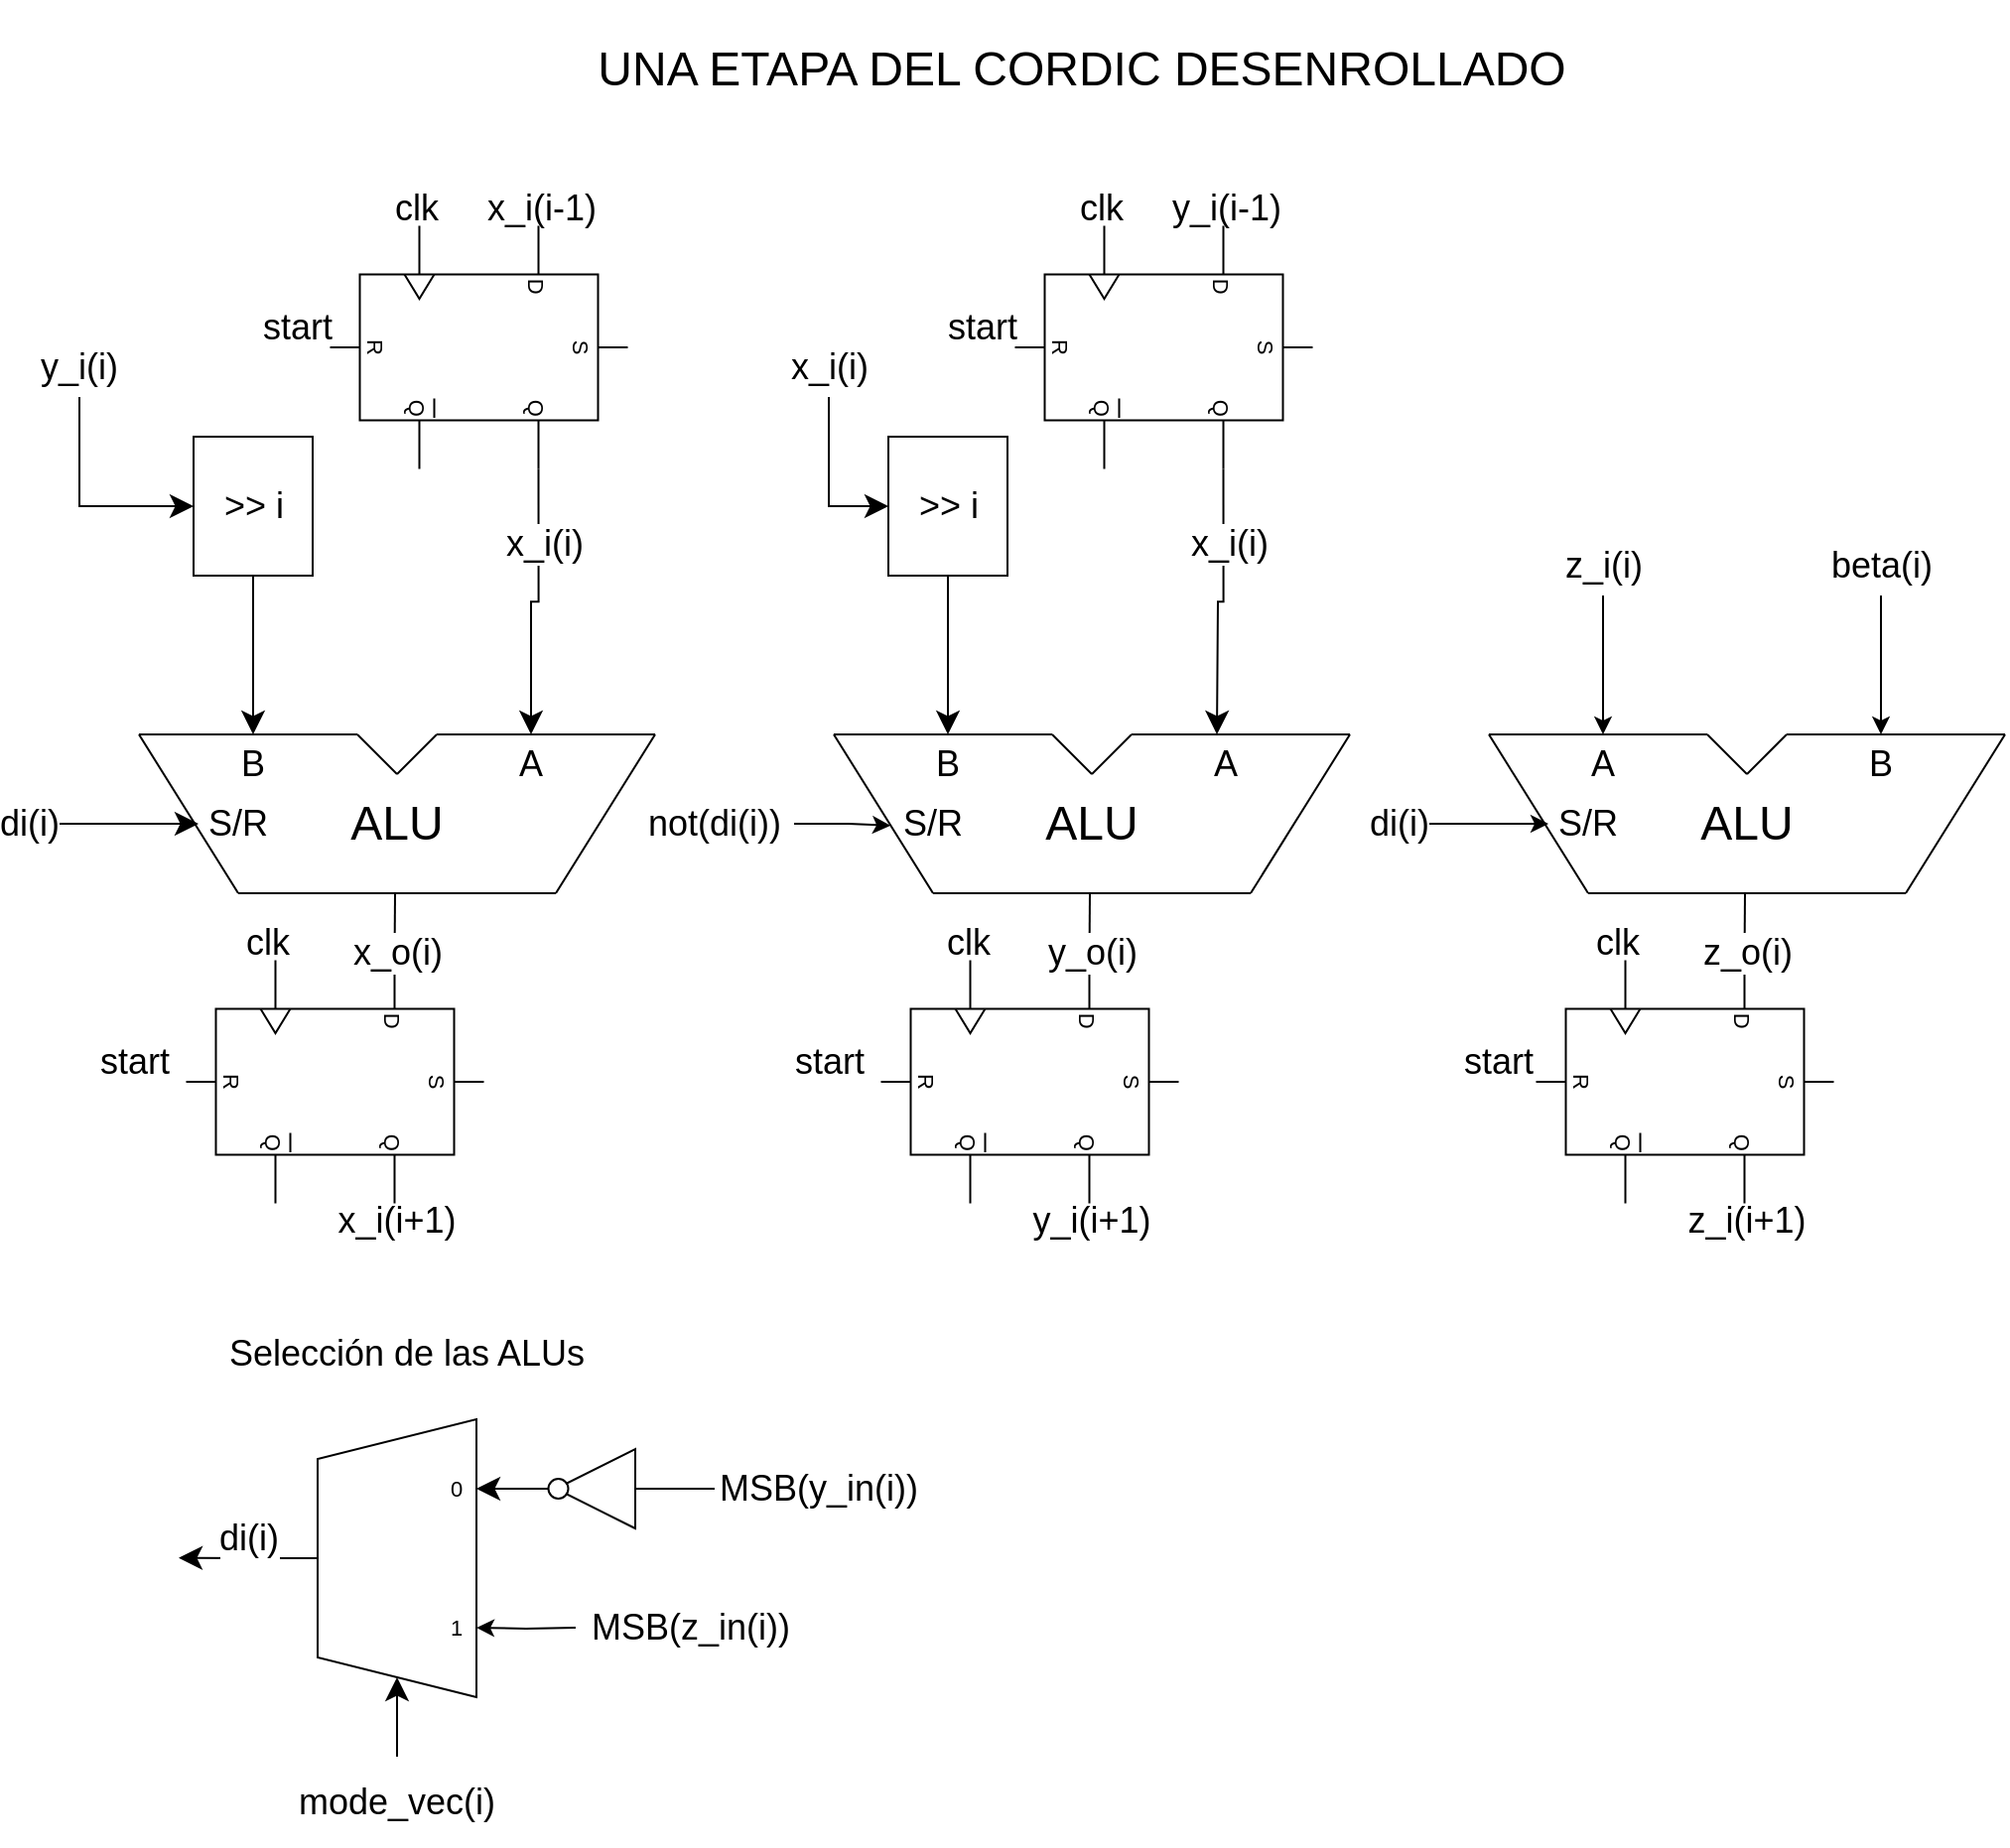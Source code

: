 <mxfile version="22.1.11" type="device">
  <diagram name="Página-1" id="2hGsJtzXLK10R9dMyT22">
    <mxGraphModel dx="486" dy="236" grid="1" gridSize="10" guides="1" tooltips="1" connect="1" arrows="1" fold="1" page="1" pageScale="1" pageWidth="1169" pageHeight="1654" math="0" shadow="0">
      <root>
        <mxCell id="0" />
        <mxCell id="1" parent="0" />
        <mxCell id="RBlF5-BPAXgfIc-jL91Y-1" value="" style="endArrow=none;html=1;rounded=0;labelBackgroundColor=default;strokeColor=default;align=center;verticalAlign=middle;fontFamily=Helvetica;fontSize=11;fontColor=default;endSize=10;shape=connector;" edge="1" parent="1">
          <mxGeometry width="50" height="50" relative="1" as="geometry">
            <mxPoint x="500" y="610" as="sourcePoint" />
            <mxPoint x="660" y="610" as="targetPoint" />
            <Array as="points">
              <mxPoint x="580" y="610" />
            </Array>
          </mxGeometry>
        </mxCell>
        <mxCell id="RBlF5-BPAXgfIc-jL91Y-2" value="" style="endArrow=none;html=1;rounded=0;labelBackgroundColor=default;strokeColor=default;align=center;verticalAlign=middle;fontFamily=Helvetica;fontSize=11;fontColor=default;endSize=10;shape=connector;" edge="1" parent="1">
          <mxGeometry width="50" height="50" relative="1" as="geometry">
            <mxPoint x="660" y="610" as="sourcePoint" />
            <mxPoint x="710" y="530" as="targetPoint" />
          </mxGeometry>
        </mxCell>
        <mxCell id="RBlF5-BPAXgfIc-jL91Y-3" value="" style="endArrow=none;html=1;rounded=0;labelBackgroundColor=default;strokeColor=default;align=center;verticalAlign=middle;fontFamily=Helvetica;fontSize=11;fontColor=default;endSize=10;shape=connector;" edge="1" parent="1">
          <mxGeometry width="50" height="50" relative="1" as="geometry">
            <mxPoint x="500" y="610" as="sourcePoint" />
            <mxPoint x="450" y="530" as="targetPoint" />
          </mxGeometry>
        </mxCell>
        <mxCell id="RBlF5-BPAXgfIc-jL91Y-4" value="" style="endArrow=none;html=1;rounded=0;labelBackgroundColor=default;strokeColor=default;align=center;verticalAlign=middle;fontFamily=Helvetica;fontSize=11;fontColor=default;endSize=10;shape=connector;" edge="1" parent="1">
          <mxGeometry width="50" height="50" relative="1" as="geometry">
            <mxPoint x="450" y="530" as="sourcePoint" />
            <mxPoint x="560" y="530" as="targetPoint" />
          </mxGeometry>
        </mxCell>
        <mxCell id="RBlF5-BPAXgfIc-jL91Y-5" value="" style="endArrow=none;html=1;rounded=0;labelBackgroundColor=default;strokeColor=default;align=center;verticalAlign=middle;fontFamily=Helvetica;fontSize=11;fontColor=default;endSize=10;shape=connector;" edge="1" parent="1">
          <mxGeometry width="50" height="50" relative="1" as="geometry">
            <mxPoint x="600" y="530" as="sourcePoint" />
            <mxPoint x="710" y="530" as="targetPoint" />
          </mxGeometry>
        </mxCell>
        <mxCell id="RBlF5-BPAXgfIc-jL91Y-6" value="" style="endArrow=none;html=1;rounded=0;labelBackgroundColor=default;strokeColor=default;align=center;verticalAlign=middle;fontFamily=Helvetica;fontSize=11;fontColor=default;endSize=10;shape=connector;" edge="1" parent="1">
          <mxGeometry width="50" height="50" relative="1" as="geometry">
            <mxPoint x="580" y="550" as="sourcePoint" />
            <mxPoint x="600" y="530" as="targetPoint" />
          </mxGeometry>
        </mxCell>
        <mxCell id="RBlF5-BPAXgfIc-jL91Y-7" value="" style="endArrow=none;html=1;rounded=0;labelBackgroundColor=default;strokeColor=default;align=center;verticalAlign=middle;fontFamily=Helvetica;fontSize=11;fontColor=default;endSize=10;shape=connector;" edge="1" parent="1">
          <mxGeometry width="50" height="50" relative="1" as="geometry">
            <mxPoint x="560" y="530" as="sourcePoint" />
            <mxPoint x="580" y="550" as="targetPoint" />
          </mxGeometry>
        </mxCell>
        <mxCell id="RBlF5-BPAXgfIc-jL91Y-8" value="&lt;font style=&quot;font-size: 18px;&quot;&gt;B&lt;/font&gt;" style="text;html=1;strokeColor=none;fillColor=none;align=center;verticalAlign=middle;whiteSpace=wrap;rounded=0;fontSize=11;fontFamily=Helvetica;fontColor=default;" vertex="1" parent="1">
          <mxGeometry x="495" y="530" width="25" height="30" as="geometry" />
        </mxCell>
        <mxCell id="RBlF5-BPAXgfIc-jL91Y-9" value="&lt;font style=&quot;font-size: 18px;&quot;&gt;A&lt;/font&gt;" style="text;html=1;strokeColor=none;fillColor=none;align=center;verticalAlign=middle;whiteSpace=wrap;rounded=0;fontSize=11;fontFamily=Helvetica;fontColor=default;" vertex="1" parent="1">
          <mxGeometry x="635" y="530" width="25" height="30" as="geometry" />
        </mxCell>
        <mxCell id="RBlF5-BPAXgfIc-jL91Y-10" value="&lt;font style=&quot;font-size: 24px;&quot;&gt;ALU&lt;/font&gt;" style="text;html=1;strokeColor=none;fillColor=none;align=center;verticalAlign=middle;whiteSpace=wrap;rounded=0;fontSize=11;fontFamily=Helvetica;fontColor=default;" vertex="1" parent="1">
          <mxGeometry x="550" y="560" width="60" height="30" as="geometry" />
        </mxCell>
        <mxCell id="RBlF5-BPAXgfIc-jL91Y-11" value="&lt;font style=&quot;font-size: 18px;&quot;&gt;S/R&lt;/font&gt;" style="text;html=1;strokeColor=none;fillColor=none;align=center;verticalAlign=middle;whiteSpace=wrap;rounded=0;fontSize=11;fontFamily=Helvetica;fontColor=default;" vertex="1" parent="1">
          <mxGeometry x="485" y="560" width="30" height="30" as="geometry" />
        </mxCell>
        <mxCell id="RBlF5-BPAXgfIc-jL91Y-12" value="" style="endArrow=none;html=1;rounded=0;labelBackgroundColor=default;strokeColor=default;align=center;verticalAlign=middle;fontFamily=Helvetica;fontSize=11;fontColor=default;endSize=10;shape=connector;" edge="1" parent="1">
          <mxGeometry width="50" height="50" relative="1" as="geometry">
            <mxPoint x="150" y="610" as="sourcePoint" />
            <mxPoint x="310" y="610" as="targetPoint" />
            <Array as="points">
              <mxPoint x="230" y="610" />
            </Array>
          </mxGeometry>
        </mxCell>
        <mxCell id="RBlF5-BPAXgfIc-jL91Y-13" value="" style="endArrow=none;html=1;rounded=0;labelBackgroundColor=default;strokeColor=default;align=center;verticalAlign=middle;fontFamily=Helvetica;fontSize=11;fontColor=default;endSize=10;shape=connector;" edge="1" parent="1">
          <mxGeometry width="50" height="50" relative="1" as="geometry">
            <mxPoint x="310" y="610" as="sourcePoint" />
            <mxPoint x="360" y="530" as="targetPoint" />
          </mxGeometry>
        </mxCell>
        <mxCell id="RBlF5-BPAXgfIc-jL91Y-14" value="" style="endArrow=none;html=1;rounded=0;labelBackgroundColor=default;strokeColor=default;align=center;verticalAlign=middle;fontFamily=Helvetica;fontSize=11;fontColor=default;endSize=10;shape=connector;" edge="1" parent="1">
          <mxGeometry width="50" height="50" relative="1" as="geometry">
            <mxPoint x="150" y="610" as="sourcePoint" />
            <mxPoint x="100" y="530" as="targetPoint" />
          </mxGeometry>
        </mxCell>
        <mxCell id="RBlF5-BPAXgfIc-jL91Y-15" value="" style="endArrow=none;html=1;rounded=0;labelBackgroundColor=default;strokeColor=default;align=center;verticalAlign=middle;fontFamily=Helvetica;fontSize=11;fontColor=default;endSize=10;shape=connector;" edge="1" parent="1">
          <mxGeometry width="50" height="50" relative="1" as="geometry">
            <mxPoint x="100" y="530" as="sourcePoint" />
            <mxPoint x="210" y="530" as="targetPoint" />
          </mxGeometry>
        </mxCell>
        <mxCell id="RBlF5-BPAXgfIc-jL91Y-16" value="" style="endArrow=none;html=1;rounded=0;labelBackgroundColor=default;strokeColor=default;align=center;verticalAlign=middle;fontFamily=Helvetica;fontSize=11;fontColor=default;endSize=10;shape=connector;" edge="1" parent="1">
          <mxGeometry width="50" height="50" relative="1" as="geometry">
            <mxPoint x="250" y="530" as="sourcePoint" />
            <mxPoint x="360" y="530" as="targetPoint" />
          </mxGeometry>
        </mxCell>
        <mxCell id="RBlF5-BPAXgfIc-jL91Y-17" value="" style="endArrow=none;html=1;rounded=0;labelBackgroundColor=default;strokeColor=default;align=center;verticalAlign=middle;fontFamily=Helvetica;fontSize=11;fontColor=default;endSize=10;shape=connector;" edge="1" parent="1">
          <mxGeometry width="50" height="50" relative="1" as="geometry">
            <mxPoint x="230" y="550" as="sourcePoint" />
            <mxPoint x="250" y="530" as="targetPoint" />
          </mxGeometry>
        </mxCell>
        <mxCell id="RBlF5-BPAXgfIc-jL91Y-18" value="" style="endArrow=none;html=1;rounded=0;labelBackgroundColor=default;strokeColor=default;align=center;verticalAlign=middle;fontFamily=Helvetica;fontSize=11;fontColor=default;endSize=10;shape=connector;" edge="1" parent="1">
          <mxGeometry width="50" height="50" relative="1" as="geometry">
            <mxPoint x="210" y="530" as="sourcePoint" />
            <mxPoint x="230" y="550" as="targetPoint" />
          </mxGeometry>
        </mxCell>
        <mxCell id="RBlF5-BPAXgfIc-jL91Y-19" value="&lt;font style=&quot;font-size: 18px;&quot;&gt;B&lt;/font&gt;" style="text;html=1;strokeColor=none;fillColor=none;align=center;verticalAlign=middle;whiteSpace=wrap;rounded=0;fontSize=11;fontFamily=Helvetica;fontColor=default;" vertex="1" parent="1">
          <mxGeometry x="145" y="530" width="25" height="30" as="geometry" />
        </mxCell>
        <mxCell id="RBlF5-BPAXgfIc-jL91Y-20" value="&lt;font style=&quot;font-size: 18px;&quot;&gt;A&lt;/font&gt;" style="text;html=1;strokeColor=none;fillColor=none;align=center;verticalAlign=middle;whiteSpace=wrap;rounded=0;fontSize=11;fontFamily=Helvetica;fontColor=default;" vertex="1" parent="1">
          <mxGeometry x="285" y="530" width="25" height="30" as="geometry" />
        </mxCell>
        <mxCell id="RBlF5-BPAXgfIc-jL91Y-21" value="&lt;font style=&quot;font-size: 24px;&quot;&gt;ALU&lt;/font&gt;" style="text;html=1;strokeColor=none;fillColor=none;align=center;verticalAlign=middle;whiteSpace=wrap;rounded=0;fontSize=11;fontFamily=Helvetica;fontColor=default;" vertex="1" parent="1">
          <mxGeometry x="200" y="560" width="60" height="30" as="geometry" />
        </mxCell>
        <mxCell id="RBlF5-BPAXgfIc-jL91Y-22" value="&lt;font style=&quot;font-size: 18px;&quot;&gt;S/R&lt;/font&gt;" style="text;html=1;strokeColor=none;fillColor=none;align=center;verticalAlign=middle;whiteSpace=wrap;rounded=0;fontSize=11;fontFamily=Helvetica;fontColor=default;" vertex="1" parent="1">
          <mxGeometry x="135" y="560" width="30" height="30" as="geometry" />
        </mxCell>
        <mxCell id="RBlF5-BPAXgfIc-jL91Y-23" value="" style="endArrow=none;html=1;rounded=0;labelBackgroundColor=default;strokeColor=default;align=center;verticalAlign=middle;fontFamily=Helvetica;fontSize=11;fontColor=default;endSize=10;shape=connector;" edge="1" parent="1">
          <mxGeometry width="50" height="50" relative="1" as="geometry">
            <mxPoint x="830" y="610" as="sourcePoint" />
            <mxPoint x="990" y="610" as="targetPoint" />
            <Array as="points">
              <mxPoint x="910" y="610" />
            </Array>
          </mxGeometry>
        </mxCell>
        <mxCell id="RBlF5-BPAXgfIc-jL91Y-24" value="" style="endArrow=none;html=1;rounded=0;labelBackgroundColor=default;strokeColor=default;align=center;verticalAlign=middle;fontFamily=Helvetica;fontSize=11;fontColor=default;endSize=10;shape=connector;" edge="1" parent="1">
          <mxGeometry width="50" height="50" relative="1" as="geometry">
            <mxPoint x="990" y="610" as="sourcePoint" />
            <mxPoint x="1040" y="530" as="targetPoint" />
          </mxGeometry>
        </mxCell>
        <mxCell id="RBlF5-BPAXgfIc-jL91Y-25" value="" style="endArrow=none;html=1;rounded=0;labelBackgroundColor=default;strokeColor=default;align=center;verticalAlign=middle;fontFamily=Helvetica;fontSize=11;fontColor=default;endSize=10;shape=connector;" edge="1" parent="1">
          <mxGeometry width="50" height="50" relative="1" as="geometry">
            <mxPoint x="830" y="610" as="sourcePoint" />
            <mxPoint x="780" y="530" as="targetPoint" />
          </mxGeometry>
        </mxCell>
        <mxCell id="RBlF5-BPAXgfIc-jL91Y-26" value="" style="endArrow=none;html=1;rounded=0;labelBackgroundColor=default;strokeColor=default;align=center;verticalAlign=middle;fontFamily=Helvetica;fontSize=11;fontColor=default;endSize=10;shape=connector;" edge="1" parent="1">
          <mxGeometry width="50" height="50" relative="1" as="geometry">
            <mxPoint x="780" y="530" as="sourcePoint" />
            <mxPoint x="890" y="530" as="targetPoint" />
          </mxGeometry>
        </mxCell>
        <mxCell id="RBlF5-BPAXgfIc-jL91Y-27" value="" style="endArrow=none;html=1;rounded=0;labelBackgroundColor=default;strokeColor=default;align=center;verticalAlign=middle;fontFamily=Helvetica;fontSize=11;fontColor=default;endSize=10;shape=connector;" edge="1" parent="1">
          <mxGeometry width="50" height="50" relative="1" as="geometry">
            <mxPoint x="930" y="530" as="sourcePoint" />
            <mxPoint x="1040" y="530" as="targetPoint" />
          </mxGeometry>
        </mxCell>
        <mxCell id="RBlF5-BPAXgfIc-jL91Y-28" value="" style="endArrow=none;html=1;rounded=0;labelBackgroundColor=default;strokeColor=default;align=center;verticalAlign=middle;fontFamily=Helvetica;fontSize=11;fontColor=default;endSize=10;shape=connector;" edge="1" parent="1">
          <mxGeometry width="50" height="50" relative="1" as="geometry">
            <mxPoint x="910" y="550" as="sourcePoint" />
            <mxPoint x="930" y="530" as="targetPoint" />
          </mxGeometry>
        </mxCell>
        <mxCell id="RBlF5-BPAXgfIc-jL91Y-29" value="" style="endArrow=none;html=1;rounded=0;labelBackgroundColor=default;strokeColor=default;align=center;verticalAlign=middle;fontFamily=Helvetica;fontSize=11;fontColor=default;endSize=10;shape=connector;" edge="1" parent="1">
          <mxGeometry width="50" height="50" relative="1" as="geometry">
            <mxPoint x="890" y="530" as="sourcePoint" />
            <mxPoint x="910" y="550" as="targetPoint" />
          </mxGeometry>
        </mxCell>
        <mxCell id="RBlF5-BPAXgfIc-jL91Y-30" value="&lt;font style=&quot;font-size: 18px;&quot;&gt;A&lt;/font&gt;" style="text;html=1;strokeColor=none;fillColor=none;align=center;verticalAlign=middle;whiteSpace=wrap;rounded=0;fontSize=11;fontFamily=Helvetica;fontColor=default;" vertex="1" parent="1">
          <mxGeometry x="825" y="530" width="25" height="30" as="geometry" />
        </mxCell>
        <mxCell id="RBlF5-BPAXgfIc-jL91Y-31" value="&lt;font style=&quot;font-size: 18px;&quot;&gt;B&lt;/font&gt;" style="text;html=1;strokeColor=none;fillColor=none;align=center;verticalAlign=middle;whiteSpace=wrap;rounded=0;fontSize=11;fontFamily=Helvetica;fontColor=default;" vertex="1" parent="1">
          <mxGeometry x="965" y="530" width="25" height="30" as="geometry" />
        </mxCell>
        <mxCell id="RBlF5-BPAXgfIc-jL91Y-32" value="&lt;font style=&quot;font-size: 24px;&quot;&gt;ALU&lt;/font&gt;" style="text;html=1;strokeColor=none;fillColor=none;align=center;verticalAlign=middle;whiteSpace=wrap;rounded=0;fontSize=11;fontFamily=Helvetica;fontColor=default;" vertex="1" parent="1">
          <mxGeometry x="880" y="560" width="60" height="30" as="geometry" />
        </mxCell>
        <mxCell id="RBlF5-BPAXgfIc-jL91Y-33" value="&lt;font style=&quot;font-size: 18px;&quot;&gt;S/R&lt;/font&gt;" style="text;html=1;strokeColor=none;fillColor=none;align=center;verticalAlign=middle;whiteSpace=wrap;rounded=0;fontSize=11;fontFamily=Helvetica;fontColor=default;" vertex="1" parent="1">
          <mxGeometry x="815" y="560" width="30" height="30" as="geometry" />
        </mxCell>
        <mxCell id="RBlF5-BPAXgfIc-jL91Y-42" style="edgeStyle=orthogonalEdgeStyle;shape=connector;rounded=0;orthogonalLoop=1;jettySize=auto;html=1;entryX=0.5;entryY=0;entryDx=0;entryDy=0;labelBackgroundColor=default;strokeColor=default;strokeWidth=1;align=center;verticalAlign=middle;fontFamily=Helvetica;fontSize=11;fontColor=default;endArrow=classic;endFill=1;endSize=9;exitX=1;exitY=0.3;exitDx=0;exitDy=0;exitPerimeter=0;" edge="1" parent="1" source="RBlF5-BPAXgfIc-jL91Y-90" target="RBlF5-BPAXgfIc-jL91Y-20">
          <mxGeometry relative="1" as="geometry">
            <mxPoint x="297.5" y="460" as="sourcePoint" />
          </mxGeometry>
        </mxCell>
        <mxCell id="RBlF5-BPAXgfIc-jL91Y-93" value="&lt;font style=&quot;font-size: 18px;&quot;&gt;x_i(i)&lt;/font&gt;" style="edgeLabel;html=1;align=center;verticalAlign=middle;resizable=0;points=[];" vertex="1" connectable="0" parent="RBlF5-BPAXgfIc-jL91Y-42">
          <mxGeometry x="-0.447" y="2" relative="1" as="geometry">
            <mxPoint as="offset" />
          </mxGeometry>
        </mxCell>
        <mxCell id="RBlF5-BPAXgfIc-jL91Y-46" style="edgeStyle=orthogonalEdgeStyle;shape=connector;rounded=0;orthogonalLoop=1;jettySize=auto;html=1;entryX=0.5;entryY=0;entryDx=0;entryDy=0;labelBackgroundColor=default;strokeColor=default;strokeWidth=1;align=center;verticalAlign=middle;fontFamily=Helvetica;fontSize=11;fontColor=default;endArrow=classic;endFill=1;endSize=9;" edge="1" parent="1" source="RBlF5-BPAXgfIc-jL91Y-47" target="RBlF5-BPAXgfIc-jL91Y-19">
          <mxGeometry relative="1" as="geometry" />
        </mxCell>
        <mxCell id="RBlF5-BPAXgfIc-jL91Y-47" value="&lt;font style=&quot;font-size: 18px;&quot;&gt;&amp;gt;&amp;gt; i&lt;/font&gt;" style="rounded=0;whiteSpace=wrap;html=1;fontFamily=Helvetica;fontSize=11;fontColor=default;rotation=0;" vertex="1" parent="1">
          <mxGeometry x="127.5" y="380" width="60" height="70" as="geometry" />
        </mxCell>
        <mxCell id="RBlF5-BPAXgfIc-jL91Y-48" style="edgeStyle=orthogonalEdgeStyle;shape=connector;rounded=0;orthogonalLoop=1;jettySize=auto;html=1;entryX=0.5;entryY=0;entryDx=0;entryDy=0;labelBackgroundColor=default;strokeColor=default;strokeWidth=1;align=center;verticalAlign=middle;fontFamily=Helvetica;fontSize=11;fontColor=default;endArrow=classic;endFill=1;endSize=9;" edge="1" parent="1" source="RBlF5-BPAXgfIc-jL91Y-49" target="RBlF5-BPAXgfIc-jL91Y-8">
          <mxGeometry relative="1" as="geometry" />
        </mxCell>
        <mxCell id="RBlF5-BPAXgfIc-jL91Y-49" value="&lt;font style=&quot;font-size: 18px;&quot;&gt;&amp;gt;&amp;gt; i&lt;/font&gt;" style="rounded=0;whiteSpace=wrap;html=1;fontFamily=Helvetica;fontSize=11;fontColor=default;rotation=0;" vertex="1" parent="1">
          <mxGeometry x="477.5" y="380" width="60" height="70" as="geometry" />
        </mxCell>
        <mxCell id="RBlF5-BPAXgfIc-jL91Y-59" style="edgeStyle=orthogonalEdgeStyle;shape=connector;rounded=0;orthogonalLoop=1;jettySize=auto;html=1;entryX=0;entryY=0.5;entryDx=0;entryDy=0;labelBackgroundColor=default;strokeColor=default;strokeWidth=1;align=center;verticalAlign=middle;fontFamily=Helvetica;fontSize=11;fontColor=default;endArrow=classic;endFill=1;endSize=9;" edge="1" parent="1" source="RBlF5-BPAXgfIc-jL91Y-60" target="RBlF5-BPAXgfIc-jL91Y-47">
          <mxGeometry relative="1" as="geometry">
            <Array as="points">
              <mxPoint x="70" y="415" />
            </Array>
          </mxGeometry>
        </mxCell>
        <mxCell id="RBlF5-BPAXgfIc-jL91Y-60" value="&lt;font style=&quot;font-size: 18px;&quot;&gt;y_i(i)&lt;/font&gt;" style="text;html=1;strokeColor=none;fillColor=none;align=center;verticalAlign=middle;whiteSpace=wrap;rounded=0;fontSize=11;fontFamily=Helvetica;fontColor=default;" vertex="1" parent="1">
          <mxGeometry x="40" y="330" width="60" height="30" as="geometry" />
        </mxCell>
        <mxCell id="RBlF5-BPAXgfIc-jL91Y-61" style="edgeStyle=orthogonalEdgeStyle;shape=connector;rounded=0;orthogonalLoop=1;jettySize=auto;html=1;entryX=0;entryY=0.5;entryDx=0;entryDy=0;labelBackgroundColor=default;strokeColor=default;strokeWidth=1;align=center;verticalAlign=middle;fontFamily=Helvetica;fontSize=11;fontColor=default;endArrow=classic;endFill=1;endSize=9;" edge="1" parent="1" source="RBlF5-BPAXgfIc-jL91Y-62" target="RBlF5-BPAXgfIc-jL91Y-49">
          <mxGeometry relative="1" as="geometry" />
        </mxCell>
        <mxCell id="RBlF5-BPAXgfIc-jL91Y-62" value="&lt;font style=&quot;font-size: 18px;&quot;&gt;x_i(i)&lt;/font&gt;" style="text;html=1;strokeColor=none;fillColor=none;align=center;verticalAlign=middle;whiteSpace=wrap;rounded=0;fontSize=11;fontFamily=Helvetica;fontColor=default;" vertex="1" parent="1">
          <mxGeometry x="417.5" y="330" width="60" height="30" as="geometry" />
        </mxCell>
        <mxCell id="RBlF5-BPAXgfIc-jL91Y-63" style="edgeStyle=orthogonalEdgeStyle;shape=connector;rounded=0;orthogonalLoop=1;jettySize=auto;html=1;labelBackgroundColor=default;strokeColor=default;strokeWidth=1;align=center;verticalAlign=middle;fontFamily=Helvetica;fontSize=11;fontColor=default;endArrow=classic;endFill=1;endSize=9;" edge="1" parent="1" source="RBlF5-BPAXgfIc-jL91Y-64">
          <mxGeometry relative="1" as="geometry">
            <mxPoint x="130" y="575" as="targetPoint" />
          </mxGeometry>
        </mxCell>
        <mxCell id="RBlF5-BPAXgfIc-jL91Y-64" value="&lt;font style=&quot;font-size: 18px;&quot;&gt;di(i)&lt;/font&gt;" style="text;html=1;strokeColor=none;fillColor=none;align=center;verticalAlign=middle;whiteSpace=wrap;rounded=0;fontSize=11;fontFamily=Helvetica;fontColor=default;" vertex="1" parent="1">
          <mxGeometry x="30" y="560" width="30" height="30" as="geometry" />
        </mxCell>
        <mxCell id="RBlF5-BPAXgfIc-jL91Y-66" value="&lt;font style=&quot;font-size: 18px;&quot;&gt;not(di(i))&lt;/font&gt;" style="text;html=1;strokeColor=none;fillColor=none;align=center;verticalAlign=middle;whiteSpace=wrap;rounded=0;fontSize=11;fontFamily=Helvetica;fontColor=default;" vertex="1" parent="1">
          <mxGeometry x="350" y="560" width="80" height="30" as="geometry" />
        </mxCell>
        <mxCell id="RBlF5-BPAXgfIc-jL91Y-76" style="edgeStyle=orthogonalEdgeStyle;rounded=0;orthogonalLoop=1;jettySize=auto;html=1;entryX=0.5;entryY=0;entryDx=0;entryDy=0;" edge="1" parent="1" source="RBlF5-BPAXgfIc-jL91Y-73" target="RBlF5-BPAXgfIc-jL91Y-30">
          <mxGeometry relative="1" as="geometry" />
        </mxCell>
        <mxCell id="RBlF5-BPAXgfIc-jL91Y-73" value="&lt;font style=&quot;font-size: 18px;&quot;&gt;z_i(i)&lt;/font&gt;" style="text;html=1;strokeColor=none;fillColor=none;align=center;verticalAlign=middle;whiteSpace=wrap;rounded=0;" vertex="1" parent="1">
          <mxGeometry x="807.5" y="430" width="60" height="30" as="geometry" />
        </mxCell>
        <mxCell id="RBlF5-BPAXgfIc-jL91Y-80" style="edgeStyle=orthogonalEdgeStyle;rounded=0;orthogonalLoop=1;jettySize=auto;html=1;" edge="1" parent="1" source="RBlF5-BPAXgfIc-jL91Y-79">
          <mxGeometry relative="1" as="geometry">
            <mxPoint x="810" y="575" as="targetPoint" />
          </mxGeometry>
        </mxCell>
        <mxCell id="RBlF5-BPAXgfIc-jL91Y-79" value="&lt;font style=&quot;font-size: 18px;&quot;&gt;di(i)&lt;/font&gt;" style="text;html=1;strokeColor=none;fillColor=none;align=center;verticalAlign=middle;whiteSpace=wrap;rounded=0;fontSize=11;fontFamily=Helvetica;fontColor=default;" vertex="1" parent="1">
          <mxGeometry x="720" y="560" width="30" height="30" as="geometry" />
        </mxCell>
        <mxCell id="RBlF5-BPAXgfIc-jL91Y-81" value="" style="verticalLabelPosition=bottom;shadow=0;dashed=0;align=center;html=1;verticalAlign=top;shape=mxgraph.electrical.logic_gates.d_type_rs_flip-flop;rotation=90;" vertex="1" parent="1">
          <mxGeometry x="137.5" y="630" width="122.5" height="150" as="geometry" />
        </mxCell>
        <mxCell id="RBlF5-BPAXgfIc-jL91Y-85" value="" style="endArrow=none;html=1;rounded=0;exitX=0;exitY=0.3;exitDx=0;exitDy=0;exitPerimeter=0;" edge="1" parent="1" source="RBlF5-BPAXgfIc-jL91Y-81">
          <mxGeometry width="50" height="50" relative="1" as="geometry">
            <mxPoint x="180" y="670" as="sourcePoint" />
            <mxPoint x="229" y="610" as="targetPoint" />
          </mxGeometry>
        </mxCell>
        <mxCell id="RBlF5-BPAXgfIc-jL91Y-88" value="&lt;font style=&quot;font-size: 18px;&quot;&gt;x_o(i)&lt;/font&gt;" style="edgeLabel;html=1;align=center;verticalAlign=middle;resizable=0;points=[];" vertex="1" connectable="0" parent="RBlF5-BPAXgfIc-jL91Y-85">
          <mxGeometry x="0.072" y="-1" relative="1" as="geometry">
            <mxPoint y="14" as="offset" />
          </mxGeometry>
        </mxCell>
        <mxCell id="RBlF5-BPAXgfIc-jL91Y-89" value="&lt;font style=&quot;font-size: 18px;&quot;&gt;x_i(i+1)&lt;/font&gt;" style="text;html=1;strokeColor=none;fillColor=none;align=center;verticalAlign=middle;whiteSpace=wrap;rounded=0;" vertex="1" parent="1">
          <mxGeometry x="200" y="760" width="60" height="30" as="geometry" />
        </mxCell>
        <mxCell id="RBlF5-BPAXgfIc-jL91Y-90" value="" style="verticalLabelPosition=bottom;shadow=0;dashed=0;align=center;html=1;verticalAlign=top;shape=mxgraph.electrical.logic_gates.d_type_rs_flip-flop;rotation=90;" vertex="1" parent="1">
          <mxGeometry x="210" y="260" width="122.5" height="150" as="geometry" />
        </mxCell>
        <mxCell id="RBlF5-BPAXgfIc-jL91Y-94" value="&lt;font style=&quot;font-size: 18px;&quot;&gt;x_i(i-1)&lt;/font&gt;" style="text;html=1;strokeColor=none;fillColor=none;align=center;verticalAlign=middle;whiteSpace=wrap;rounded=0;" vertex="1" parent="1">
          <mxGeometry x="272.5" y="250" width="60" height="30" as="geometry" />
        </mxCell>
        <mxCell id="RBlF5-BPAXgfIc-jL91Y-95" value="" style="verticalLabelPosition=bottom;shadow=0;dashed=0;align=center;html=1;verticalAlign=top;shape=mxgraph.electrical.logic_gates.d_type_rs_flip-flop;rotation=90;" vertex="1" parent="1">
          <mxGeometry x="487.5" y="630" width="122.5" height="150" as="geometry" />
        </mxCell>
        <mxCell id="RBlF5-BPAXgfIc-jL91Y-96" value="" style="endArrow=none;html=1;rounded=0;exitX=0;exitY=0.3;exitDx=0;exitDy=0;exitPerimeter=0;" edge="1" parent="1" source="RBlF5-BPAXgfIc-jL91Y-95">
          <mxGeometry width="50" height="50" relative="1" as="geometry">
            <mxPoint x="530" y="670" as="sourcePoint" />
            <mxPoint x="579" y="610" as="targetPoint" />
          </mxGeometry>
        </mxCell>
        <mxCell id="RBlF5-BPAXgfIc-jL91Y-97" value="&lt;font style=&quot;font-size: 18px;&quot;&gt;y_o(i)&lt;/font&gt;" style="edgeLabel;html=1;align=center;verticalAlign=middle;resizable=0;points=[];" vertex="1" connectable="0" parent="RBlF5-BPAXgfIc-jL91Y-96">
          <mxGeometry x="0.072" y="-1" relative="1" as="geometry">
            <mxPoint y="14" as="offset" />
          </mxGeometry>
        </mxCell>
        <mxCell id="RBlF5-BPAXgfIc-jL91Y-98" value="&lt;font style=&quot;font-size: 18px;&quot;&gt;y_i(i+1)&lt;/font&gt;" style="text;html=1;strokeColor=none;fillColor=none;align=center;verticalAlign=middle;whiteSpace=wrap;rounded=0;" vertex="1" parent="1">
          <mxGeometry x="550" y="760" width="60" height="30" as="geometry" />
        </mxCell>
        <mxCell id="RBlF5-BPAXgfIc-jL91Y-99" value="" style="verticalLabelPosition=bottom;shadow=0;dashed=0;align=center;html=1;verticalAlign=top;shape=mxgraph.electrical.logic_gates.d_type_rs_flip-flop;rotation=90;" vertex="1" parent="1">
          <mxGeometry x="817.5" y="630" width="122.5" height="150" as="geometry" />
        </mxCell>
        <mxCell id="RBlF5-BPAXgfIc-jL91Y-100" value="" style="endArrow=none;html=1;rounded=0;exitX=0;exitY=0.3;exitDx=0;exitDy=0;exitPerimeter=0;" edge="1" parent="1" source="RBlF5-BPAXgfIc-jL91Y-99">
          <mxGeometry width="50" height="50" relative="1" as="geometry">
            <mxPoint x="860" y="670" as="sourcePoint" />
            <mxPoint x="909" y="610" as="targetPoint" />
          </mxGeometry>
        </mxCell>
        <mxCell id="RBlF5-BPAXgfIc-jL91Y-101" value="&lt;font style=&quot;font-size: 18px;&quot;&gt;z_o(i)&lt;/font&gt;" style="edgeLabel;html=1;align=center;verticalAlign=middle;resizable=0;points=[];" vertex="1" connectable="0" parent="RBlF5-BPAXgfIc-jL91Y-100">
          <mxGeometry x="0.072" y="-1" relative="1" as="geometry">
            <mxPoint y="14" as="offset" />
          </mxGeometry>
        </mxCell>
        <mxCell id="RBlF5-BPAXgfIc-jL91Y-102" value="&lt;font style=&quot;font-size: 18px;&quot;&gt;z_i(i+1)&lt;/font&gt;" style="text;html=1;strokeColor=none;fillColor=none;align=center;verticalAlign=middle;whiteSpace=wrap;rounded=0;" vertex="1" parent="1">
          <mxGeometry x="880" y="760" width="60" height="30" as="geometry" />
        </mxCell>
        <mxCell id="RBlF5-BPAXgfIc-jL91Y-103" value="&lt;font style=&quot;font-size: 18px;&quot;&gt;clk&lt;/font&gt;" style="text;html=1;strokeColor=none;fillColor=none;align=center;verticalAlign=middle;whiteSpace=wrap;rounded=0;" vertex="1" parent="1">
          <mxGeometry x="487.5" y="620" width="60" height="30" as="geometry" />
        </mxCell>
        <mxCell id="RBlF5-BPAXgfIc-jL91Y-104" value="&lt;font style=&quot;font-size: 18px;&quot;&gt;clk&lt;/font&gt;" style="text;html=1;strokeColor=none;fillColor=none;align=center;verticalAlign=middle;whiteSpace=wrap;rounded=0;" vertex="1" parent="1">
          <mxGeometry x="135" y="620" width="60" height="30" as="geometry" />
        </mxCell>
        <mxCell id="RBlF5-BPAXgfIc-jL91Y-105" value="&lt;font style=&quot;font-size: 18px;&quot;&gt;clk&lt;/font&gt;" style="text;html=1;strokeColor=none;fillColor=none;align=center;verticalAlign=middle;whiteSpace=wrap;rounded=0;" vertex="1" parent="1">
          <mxGeometry x="815" y="620" width="60" height="30" as="geometry" />
        </mxCell>
        <mxCell id="RBlF5-BPAXgfIc-jL91Y-107" value="&lt;font style=&quot;font-size: 18px;&quot;&gt;clk&lt;/font&gt;" style="text;html=1;strokeColor=none;fillColor=none;align=center;verticalAlign=middle;whiteSpace=wrap;rounded=0;" vertex="1" parent="1">
          <mxGeometry x="210" y="250" width="60" height="30" as="geometry" />
        </mxCell>
        <mxCell id="RBlF5-BPAXgfIc-jL91Y-109" value="&lt;font style=&quot;font-size: 18px;&quot;&gt;start&lt;/font&gt;" style="text;html=1;strokeColor=none;fillColor=none;align=center;verticalAlign=middle;whiteSpace=wrap;rounded=0;" vertex="1" parent="1">
          <mxGeometry x="67.5" y="680" width="60" height="30" as="geometry" />
        </mxCell>
        <mxCell id="RBlF5-BPAXgfIc-jL91Y-110" value="&lt;font style=&quot;font-size: 18px;&quot;&gt;start&lt;/font&gt;" style="text;html=1;strokeColor=none;fillColor=none;align=center;verticalAlign=middle;whiteSpace=wrap;rounded=0;" vertex="1" parent="1">
          <mxGeometry x="417.5" y="680" width="60" height="30" as="geometry" />
        </mxCell>
        <mxCell id="RBlF5-BPAXgfIc-jL91Y-111" value="&lt;font style=&quot;font-size: 18px;&quot;&gt;start&lt;/font&gt;" style="text;html=1;strokeColor=none;fillColor=none;align=center;verticalAlign=middle;whiteSpace=wrap;rounded=0;" vertex="1" parent="1">
          <mxGeometry x="755" y="680" width="60" height="30" as="geometry" />
        </mxCell>
        <mxCell id="RBlF5-BPAXgfIc-jL91Y-112" value="&lt;font style=&quot;font-size: 18px;&quot;&gt;start&lt;/font&gt;" style="text;html=1;strokeColor=none;fillColor=none;align=center;verticalAlign=middle;whiteSpace=wrap;rounded=0;" vertex="1" parent="1">
          <mxGeometry x="150" y="310" width="60" height="30" as="geometry" />
        </mxCell>
        <mxCell id="RBlF5-BPAXgfIc-jL91Y-113" style="edgeStyle=orthogonalEdgeStyle;shape=connector;rounded=0;orthogonalLoop=1;jettySize=auto;html=1;entryX=0.5;entryY=0;entryDx=0;entryDy=0;labelBackgroundColor=default;strokeColor=default;strokeWidth=1;align=center;verticalAlign=middle;fontFamily=Helvetica;fontSize=11;fontColor=default;endArrow=classic;endFill=1;endSize=9;exitX=1;exitY=0.3;exitDx=0;exitDy=0;exitPerimeter=0;" edge="1" parent="1" source="RBlF5-BPAXgfIc-jL91Y-115">
          <mxGeometry relative="1" as="geometry">
            <mxPoint x="642.5" y="460" as="sourcePoint" />
            <mxPoint x="643" y="530" as="targetPoint" />
          </mxGeometry>
        </mxCell>
        <mxCell id="RBlF5-BPAXgfIc-jL91Y-114" value="&lt;font style=&quot;font-size: 18px;&quot;&gt;x_i(i)&lt;/font&gt;" style="edgeLabel;html=1;align=center;verticalAlign=middle;resizable=0;points=[];" vertex="1" connectable="0" parent="RBlF5-BPAXgfIc-jL91Y-113">
          <mxGeometry x="-0.447" y="2" relative="1" as="geometry">
            <mxPoint as="offset" />
          </mxGeometry>
        </mxCell>
        <mxCell id="RBlF5-BPAXgfIc-jL91Y-115" value="" style="verticalLabelPosition=bottom;shadow=0;dashed=0;align=center;html=1;verticalAlign=top;shape=mxgraph.electrical.logic_gates.d_type_rs_flip-flop;rotation=90;" vertex="1" parent="1">
          <mxGeometry x="555" y="260" width="122.5" height="150" as="geometry" />
        </mxCell>
        <mxCell id="RBlF5-BPAXgfIc-jL91Y-116" value="&lt;font style=&quot;font-size: 18px;&quot;&gt;y_i(i-1)&lt;/font&gt;" style="text;html=1;strokeColor=none;fillColor=none;align=center;verticalAlign=middle;whiteSpace=wrap;rounded=0;" vertex="1" parent="1">
          <mxGeometry x="617.5" y="250" width="60" height="30" as="geometry" />
        </mxCell>
        <mxCell id="RBlF5-BPAXgfIc-jL91Y-117" value="&lt;font style=&quot;font-size: 18px;&quot;&gt;clk&lt;/font&gt;" style="text;html=1;strokeColor=none;fillColor=none;align=center;verticalAlign=middle;whiteSpace=wrap;rounded=0;" vertex="1" parent="1">
          <mxGeometry x="555" y="250" width="60" height="30" as="geometry" />
        </mxCell>
        <mxCell id="RBlF5-BPAXgfIc-jL91Y-118" value="&lt;font style=&quot;font-size: 18px;&quot;&gt;start&lt;/font&gt;" style="text;html=1;strokeColor=none;fillColor=none;align=center;verticalAlign=middle;whiteSpace=wrap;rounded=0;" vertex="1" parent="1">
          <mxGeometry x="495" y="310" width="60" height="30" as="geometry" />
        </mxCell>
        <mxCell id="RBlF5-BPAXgfIc-jL91Y-127" style="edgeStyle=orthogonalEdgeStyle;rounded=0;orthogonalLoop=1;jettySize=auto;html=1;entryX=0.5;entryY=0;entryDx=0;entryDy=0;" edge="1" parent="1" source="RBlF5-BPAXgfIc-jL91Y-126" target="RBlF5-BPAXgfIc-jL91Y-31">
          <mxGeometry relative="1" as="geometry" />
        </mxCell>
        <mxCell id="RBlF5-BPAXgfIc-jL91Y-126" value="&lt;font style=&quot;font-size: 18px;&quot;&gt;beta(i)&lt;/font&gt;" style="text;html=1;strokeColor=none;fillColor=none;align=center;verticalAlign=middle;whiteSpace=wrap;rounded=0;" vertex="1" parent="1">
          <mxGeometry x="947.5" y="430" width="60" height="30" as="geometry" />
        </mxCell>
        <mxCell id="RBlF5-BPAXgfIc-jL91Y-136" value="&lt;font style=&quot;font-size: 24px;&quot;&gt;UNA ETAPA DEL CORDIC DESENROLLADO&lt;/font&gt;" style="text;html=1;strokeColor=none;fillColor=none;align=center;verticalAlign=middle;whiteSpace=wrap;rounded=0;" vertex="1" parent="1">
          <mxGeometry x="270" y="160" width="610" height="70" as="geometry" />
        </mxCell>
        <mxCell id="RBlF5-BPAXgfIc-jL91Y-145" style="edgeStyle=orthogonalEdgeStyle;shape=connector;rounded=0;orthogonalLoop=1;jettySize=auto;html=1;exitX=0.5;exitY=0;exitDx=0;exitDy=0;labelBackgroundColor=default;strokeColor=default;strokeWidth=1;align=center;verticalAlign=middle;fontFamily=Helvetica;fontSize=11;fontColor=default;endArrow=classic;endFill=1;endSize=9;" edge="1" parent="1" source="RBlF5-BPAXgfIc-jL91Y-147">
          <mxGeometry relative="1" as="geometry">
            <mxPoint x="120.0" y="944.818" as="targetPoint" />
          </mxGeometry>
        </mxCell>
        <mxCell id="RBlF5-BPAXgfIc-jL91Y-146" value="&lt;font style=&quot;font-size: 18px;&quot;&gt;di(i)&lt;/font&gt;" style="edgeLabel;html=1;align=center;verticalAlign=middle;resizable=0;points=[];fontSize=11;fontFamily=Helvetica;fontColor=default;" vertex="1" connectable="0" parent="RBlF5-BPAXgfIc-jL91Y-145">
          <mxGeometry x="0.097" relative="1" as="geometry">
            <mxPoint x="3" y="-10" as="offset" />
          </mxGeometry>
        </mxCell>
        <mxCell id="RBlF5-BPAXgfIc-jL91Y-147" value="" style="shape=trapezoid;perimeter=trapezoidPerimeter;whiteSpace=wrap;html=1;fixedSize=1;rotation=-90;" vertex="1" parent="1">
          <mxGeometry x="160" y="905" width="140" height="80" as="geometry" />
        </mxCell>
        <mxCell id="RBlF5-BPAXgfIc-jL91Y-148" value="0" style="text;html=1;strokeColor=none;fillColor=none;align=center;verticalAlign=middle;whiteSpace=wrap;rounded=0;fontSize=11;fontFamily=Helvetica;fontColor=default;" vertex="1" parent="1">
          <mxGeometry x="250" y="895" width="20" height="30" as="geometry" />
        </mxCell>
        <mxCell id="RBlF5-BPAXgfIc-jL91Y-149" value="1" style="text;html=1;strokeColor=none;fillColor=none;align=center;verticalAlign=middle;whiteSpace=wrap;rounded=0;fontSize=11;fontFamily=Helvetica;fontColor=default;" vertex="1" parent="1">
          <mxGeometry x="250" y="965" width="20" height="30" as="geometry" />
        </mxCell>
        <mxCell id="RBlF5-BPAXgfIc-jL91Y-150" style="edgeStyle=orthogonalEdgeStyle;shape=connector;rounded=0;orthogonalLoop=1;jettySize=auto;html=1;entryX=0;entryY=0.5;entryDx=0;entryDy=0;labelBackgroundColor=default;strokeColor=default;strokeWidth=1;align=center;verticalAlign=middle;fontFamily=Helvetica;fontSize=11;fontColor=default;endArrow=classic;endFill=1;endSize=9;" edge="1" parent="1" source="RBlF5-BPAXgfIc-jL91Y-151" target="RBlF5-BPAXgfIc-jL91Y-147">
          <mxGeometry relative="1" as="geometry" />
        </mxCell>
        <mxCell id="RBlF5-BPAXgfIc-jL91Y-151" value="&lt;font style=&quot;font-size: 18px;&quot;&gt;mode_vec(i)&lt;/font&gt;" style="text;html=1;strokeColor=none;fillColor=none;align=center;verticalAlign=middle;whiteSpace=wrap;rounded=0;fontSize=11;fontFamily=Helvetica;fontColor=default;" vertex="1" parent="1">
          <mxGeometry x="175" y="1045" width="110" height="45" as="geometry" />
        </mxCell>
        <mxCell id="RBlF5-BPAXgfIc-jL91Y-152" value="" style="triangle;whiteSpace=wrap;html=1;fontFamily=Helvetica;fontSize=11;fontColor=default;rotation=-180;" vertex="1" parent="1">
          <mxGeometry x="310" y="890" width="40" height="40" as="geometry" />
        </mxCell>
        <mxCell id="RBlF5-BPAXgfIc-jL91Y-154" style="edgeStyle=orthogonalEdgeStyle;shape=connector;rounded=0;orthogonalLoop=1;jettySize=auto;html=1;entryX=1;entryY=0.5;entryDx=0;entryDy=0;labelBackgroundColor=default;strokeColor=default;strokeWidth=1;align=center;verticalAlign=middle;fontFamily=Helvetica;fontSize=11;fontColor=default;endArrow=classic;endFill=1;endSize=9;" edge="1" parent="1" source="RBlF5-BPAXgfIc-jL91Y-155" target="RBlF5-BPAXgfIc-jL91Y-148">
          <mxGeometry relative="1" as="geometry" />
        </mxCell>
        <mxCell id="RBlF5-BPAXgfIc-jL91Y-155" value="" style="ellipse;whiteSpace=wrap;html=1;aspect=fixed;fontFamily=Helvetica;fontSize=11;fontColor=default;" vertex="1" parent="1">
          <mxGeometry x="306.25" y="905" width="10" height="10" as="geometry" />
        </mxCell>
        <mxCell id="RBlF5-BPAXgfIc-jL91Y-157" style="edgeStyle=orthogonalEdgeStyle;rounded=0;orthogonalLoop=1;jettySize=auto;html=1;entryX=0;entryY=0.5;entryDx=0;entryDy=0;endArrow=none;endFill=0;" edge="1" parent="1" source="RBlF5-BPAXgfIc-jL91Y-156" target="RBlF5-BPAXgfIc-jL91Y-152">
          <mxGeometry relative="1" as="geometry" />
        </mxCell>
        <mxCell id="RBlF5-BPAXgfIc-jL91Y-156" value="&lt;font style=&quot;font-size: 18px;&quot;&gt;MSB(y_in(i))&lt;/font&gt;" style="text;html=1;strokeColor=none;fillColor=none;align=center;verticalAlign=middle;whiteSpace=wrap;rounded=0;" vertex="1" parent="1">
          <mxGeometry x="390" y="877.5" width="105" height="65" as="geometry" />
        </mxCell>
        <mxCell id="RBlF5-BPAXgfIc-jL91Y-159" style="edgeStyle=orthogonalEdgeStyle;rounded=0;orthogonalLoop=1;jettySize=auto;html=1;" edge="1" parent="1" target="RBlF5-BPAXgfIc-jL91Y-149">
          <mxGeometry relative="1" as="geometry">
            <mxPoint x="320" y="980" as="sourcePoint" />
          </mxGeometry>
        </mxCell>
        <mxCell id="RBlF5-BPAXgfIc-jL91Y-158" value="&lt;font style=&quot;font-size: 18px;&quot;&gt;MSB(z_in(i))&lt;/font&gt;" style="text;html=1;strokeColor=none;fillColor=none;align=center;verticalAlign=middle;whiteSpace=wrap;rounded=0;" vertex="1" parent="1">
          <mxGeometry x="332.5" y="965" width="90" height="30" as="geometry" />
        </mxCell>
        <mxCell id="RBlF5-BPAXgfIc-jL91Y-160" value="&lt;font style=&quot;font-size: 18px;&quot;&gt;Selección de las ALUs&lt;/font&gt;" style="text;html=1;strokeColor=none;fillColor=none;align=center;verticalAlign=middle;whiteSpace=wrap;rounded=0;" vertex="1" parent="1">
          <mxGeometry x="130" y="827" width="210" height="30" as="geometry" />
        </mxCell>
        <mxCell id="RBlF5-BPAXgfIc-jL91Y-161" style="edgeStyle=orthogonalEdgeStyle;rounded=0;orthogonalLoop=1;jettySize=auto;html=1;entryX=-0.216;entryY=0.531;entryDx=0;entryDy=0;entryPerimeter=0;" edge="1" parent="1" source="RBlF5-BPAXgfIc-jL91Y-66" target="RBlF5-BPAXgfIc-jL91Y-11">
          <mxGeometry relative="1" as="geometry" />
        </mxCell>
      </root>
    </mxGraphModel>
  </diagram>
</mxfile>
